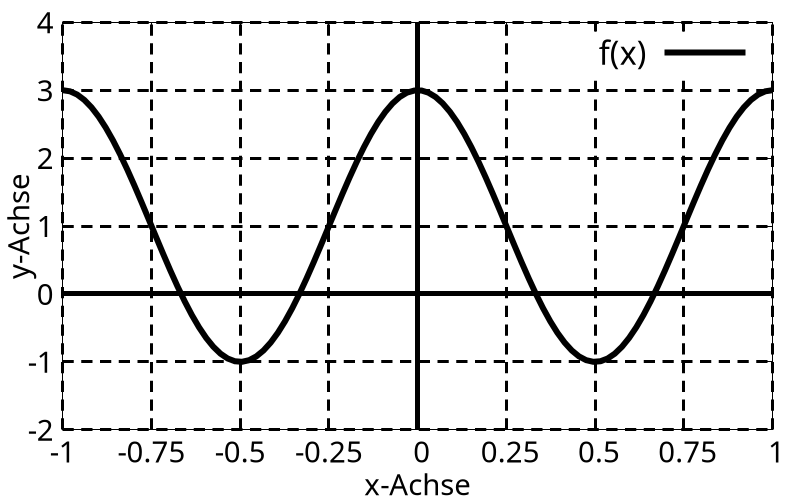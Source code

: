 set key font ",24"
set tics font ",22" 

set xlabel "x-Achse" font ",22" 
set ylabel "y-Achse" font ",22" 

set xrange [-1:1]
set yrange [-2:4]

set grid
set xtics 0.25
set ytics 1
set grid ls 1 lc "#000000" lw 3 dt (15,10)

set zeroaxis ls 2 lw 5 lc "#000000"

set terminal pngcairo dashed size 800,500
set output "grid.png"

plot 2*cos(2*pi*x)+1 lw 6 lc "#000000" title "f(x)"

